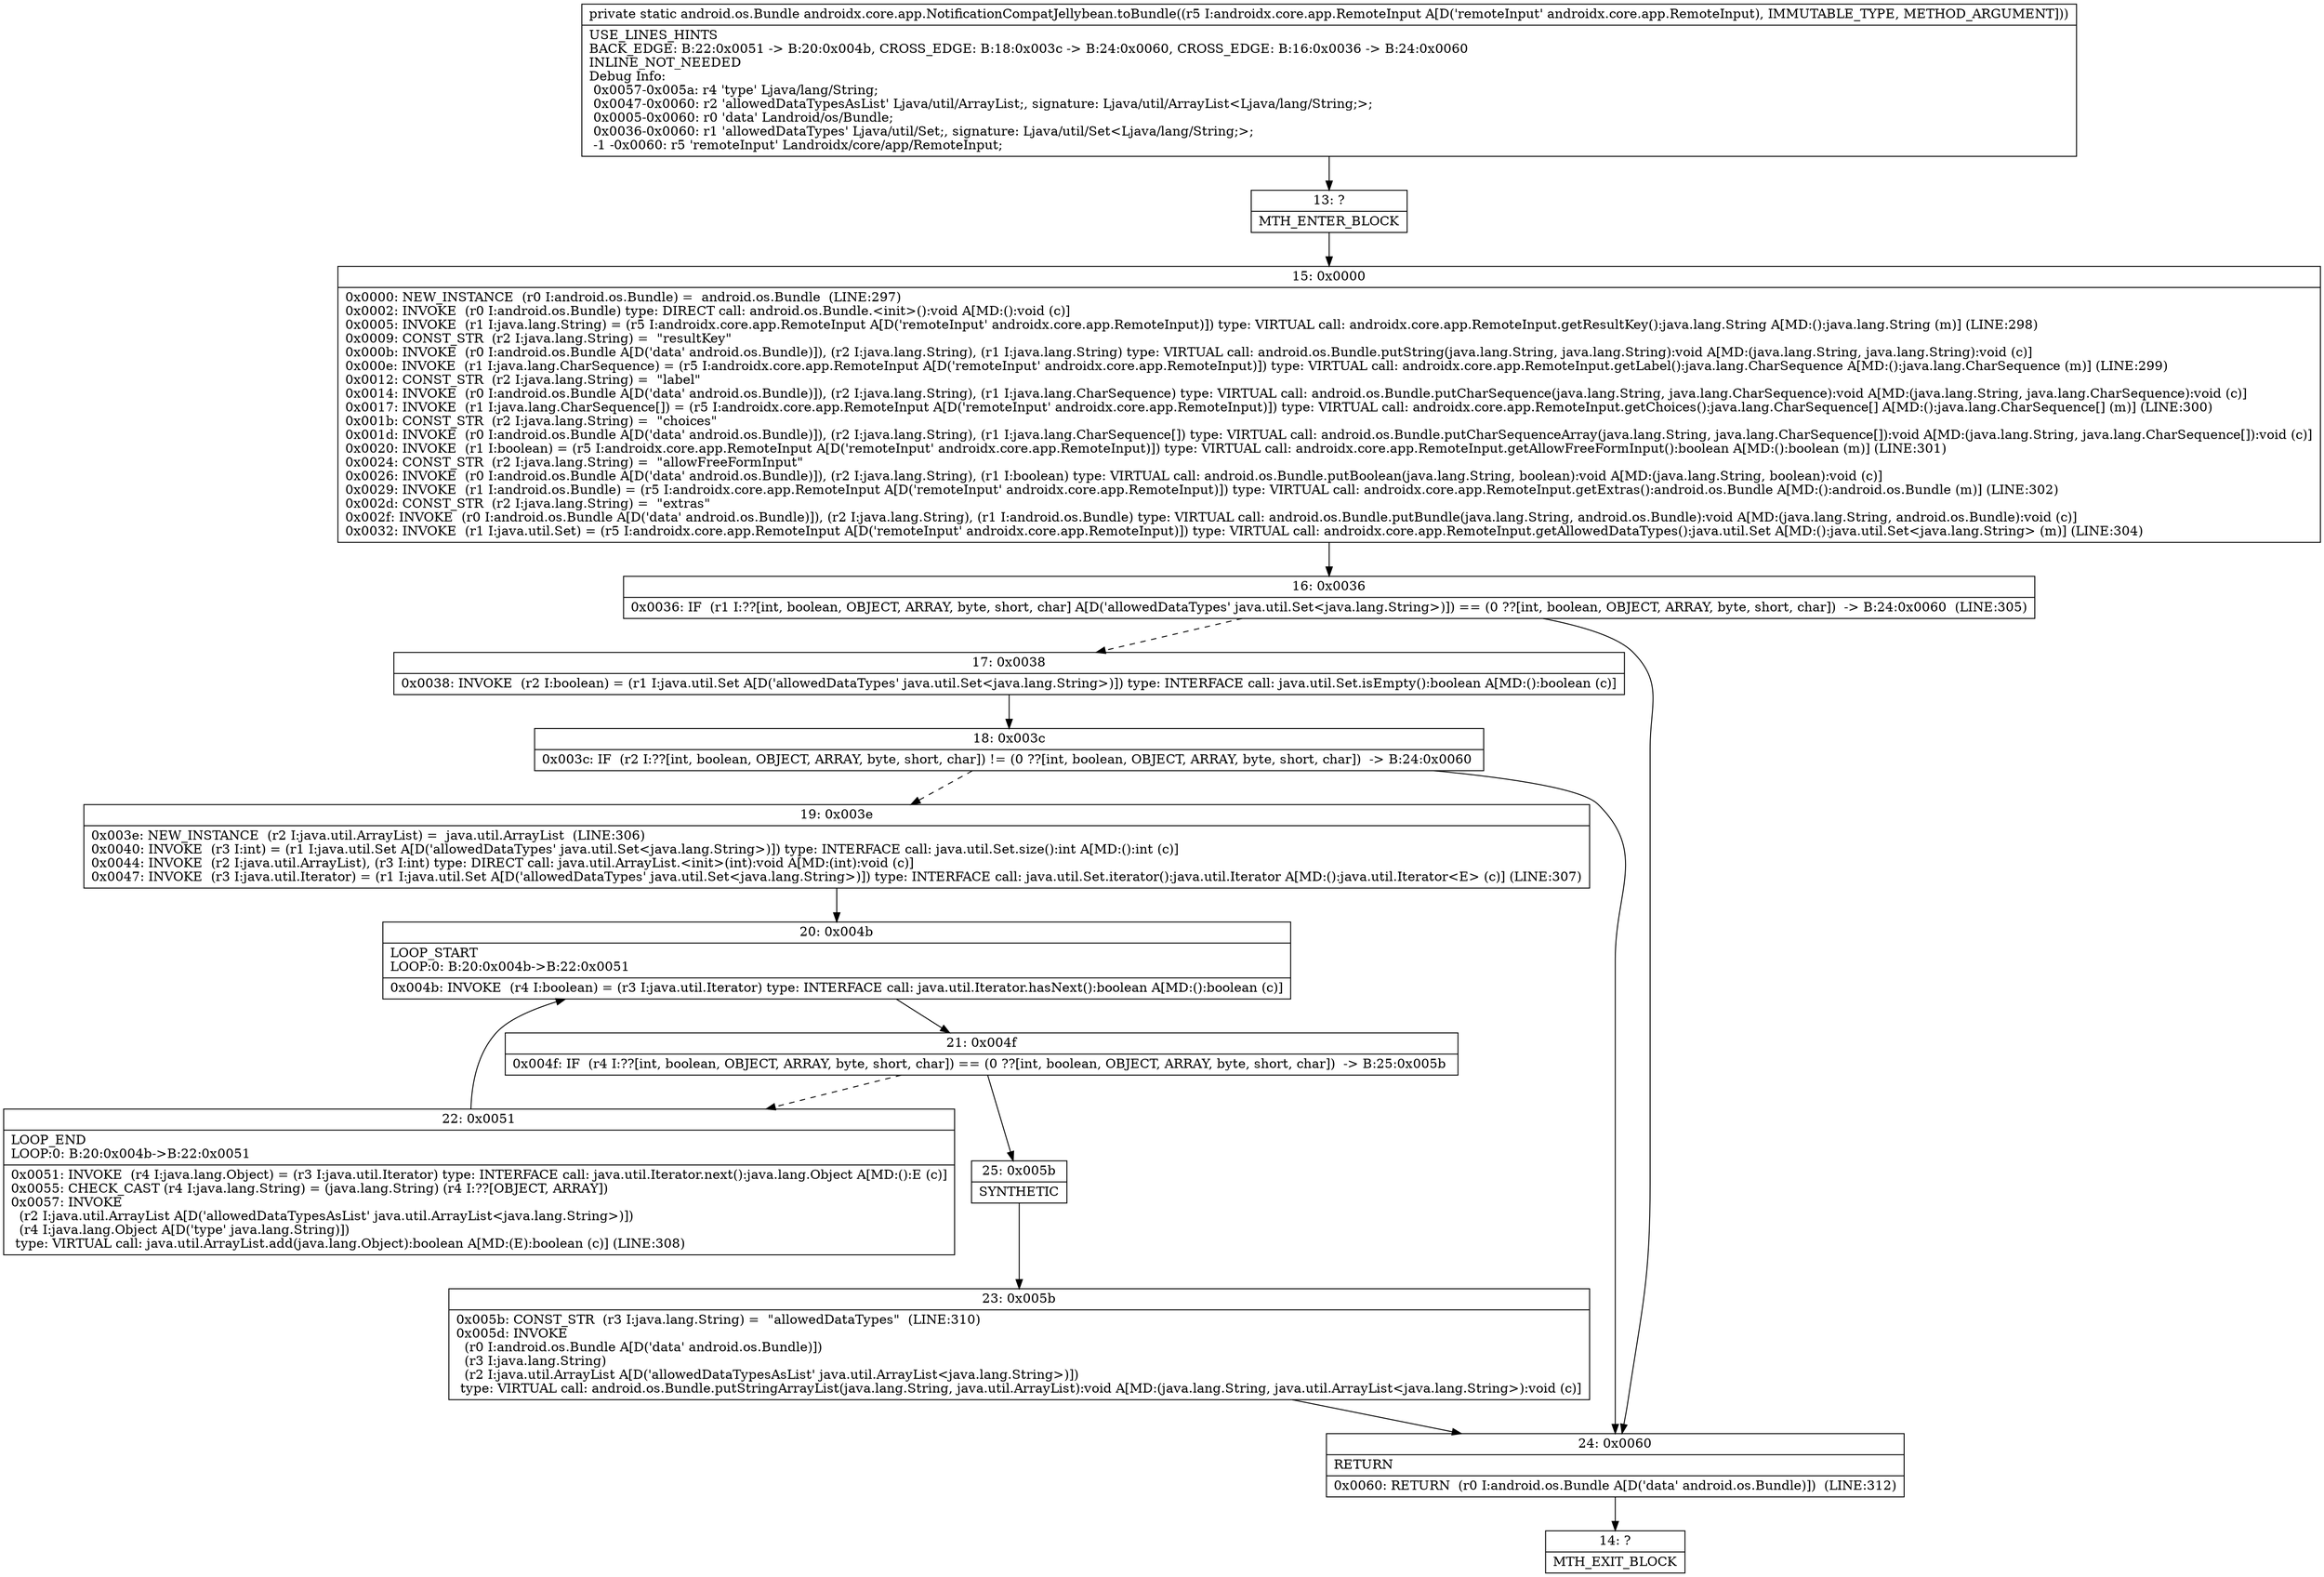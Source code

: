 digraph "CFG forandroidx.core.app.NotificationCompatJellybean.toBundle(Landroidx\/core\/app\/RemoteInput;)Landroid\/os\/Bundle;" {
Node_13 [shape=record,label="{13\:\ ?|MTH_ENTER_BLOCK\l}"];
Node_15 [shape=record,label="{15\:\ 0x0000|0x0000: NEW_INSTANCE  (r0 I:android.os.Bundle) =  android.os.Bundle  (LINE:297)\l0x0002: INVOKE  (r0 I:android.os.Bundle) type: DIRECT call: android.os.Bundle.\<init\>():void A[MD:():void (c)]\l0x0005: INVOKE  (r1 I:java.lang.String) = (r5 I:androidx.core.app.RemoteInput A[D('remoteInput' androidx.core.app.RemoteInput)]) type: VIRTUAL call: androidx.core.app.RemoteInput.getResultKey():java.lang.String A[MD:():java.lang.String (m)] (LINE:298)\l0x0009: CONST_STR  (r2 I:java.lang.String) =  \"resultKey\" \l0x000b: INVOKE  (r0 I:android.os.Bundle A[D('data' android.os.Bundle)]), (r2 I:java.lang.String), (r1 I:java.lang.String) type: VIRTUAL call: android.os.Bundle.putString(java.lang.String, java.lang.String):void A[MD:(java.lang.String, java.lang.String):void (c)]\l0x000e: INVOKE  (r1 I:java.lang.CharSequence) = (r5 I:androidx.core.app.RemoteInput A[D('remoteInput' androidx.core.app.RemoteInput)]) type: VIRTUAL call: androidx.core.app.RemoteInput.getLabel():java.lang.CharSequence A[MD:():java.lang.CharSequence (m)] (LINE:299)\l0x0012: CONST_STR  (r2 I:java.lang.String) =  \"label\" \l0x0014: INVOKE  (r0 I:android.os.Bundle A[D('data' android.os.Bundle)]), (r2 I:java.lang.String), (r1 I:java.lang.CharSequence) type: VIRTUAL call: android.os.Bundle.putCharSequence(java.lang.String, java.lang.CharSequence):void A[MD:(java.lang.String, java.lang.CharSequence):void (c)]\l0x0017: INVOKE  (r1 I:java.lang.CharSequence[]) = (r5 I:androidx.core.app.RemoteInput A[D('remoteInput' androidx.core.app.RemoteInput)]) type: VIRTUAL call: androidx.core.app.RemoteInput.getChoices():java.lang.CharSequence[] A[MD:():java.lang.CharSequence[] (m)] (LINE:300)\l0x001b: CONST_STR  (r2 I:java.lang.String) =  \"choices\" \l0x001d: INVOKE  (r0 I:android.os.Bundle A[D('data' android.os.Bundle)]), (r2 I:java.lang.String), (r1 I:java.lang.CharSequence[]) type: VIRTUAL call: android.os.Bundle.putCharSequenceArray(java.lang.String, java.lang.CharSequence[]):void A[MD:(java.lang.String, java.lang.CharSequence[]):void (c)]\l0x0020: INVOKE  (r1 I:boolean) = (r5 I:androidx.core.app.RemoteInput A[D('remoteInput' androidx.core.app.RemoteInput)]) type: VIRTUAL call: androidx.core.app.RemoteInput.getAllowFreeFormInput():boolean A[MD:():boolean (m)] (LINE:301)\l0x0024: CONST_STR  (r2 I:java.lang.String) =  \"allowFreeFormInput\" \l0x0026: INVOKE  (r0 I:android.os.Bundle A[D('data' android.os.Bundle)]), (r2 I:java.lang.String), (r1 I:boolean) type: VIRTUAL call: android.os.Bundle.putBoolean(java.lang.String, boolean):void A[MD:(java.lang.String, boolean):void (c)]\l0x0029: INVOKE  (r1 I:android.os.Bundle) = (r5 I:androidx.core.app.RemoteInput A[D('remoteInput' androidx.core.app.RemoteInput)]) type: VIRTUAL call: androidx.core.app.RemoteInput.getExtras():android.os.Bundle A[MD:():android.os.Bundle (m)] (LINE:302)\l0x002d: CONST_STR  (r2 I:java.lang.String) =  \"extras\" \l0x002f: INVOKE  (r0 I:android.os.Bundle A[D('data' android.os.Bundle)]), (r2 I:java.lang.String), (r1 I:android.os.Bundle) type: VIRTUAL call: android.os.Bundle.putBundle(java.lang.String, android.os.Bundle):void A[MD:(java.lang.String, android.os.Bundle):void (c)]\l0x0032: INVOKE  (r1 I:java.util.Set) = (r5 I:androidx.core.app.RemoteInput A[D('remoteInput' androidx.core.app.RemoteInput)]) type: VIRTUAL call: androidx.core.app.RemoteInput.getAllowedDataTypes():java.util.Set A[MD:():java.util.Set\<java.lang.String\> (m)] (LINE:304)\l}"];
Node_16 [shape=record,label="{16\:\ 0x0036|0x0036: IF  (r1 I:??[int, boolean, OBJECT, ARRAY, byte, short, char] A[D('allowedDataTypes' java.util.Set\<java.lang.String\>)]) == (0 ??[int, boolean, OBJECT, ARRAY, byte, short, char])  \-\> B:24:0x0060  (LINE:305)\l}"];
Node_17 [shape=record,label="{17\:\ 0x0038|0x0038: INVOKE  (r2 I:boolean) = (r1 I:java.util.Set A[D('allowedDataTypes' java.util.Set\<java.lang.String\>)]) type: INTERFACE call: java.util.Set.isEmpty():boolean A[MD:():boolean (c)]\l}"];
Node_18 [shape=record,label="{18\:\ 0x003c|0x003c: IF  (r2 I:??[int, boolean, OBJECT, ARRAY, byte, short, char]) != (0 ??[int, boolean, OBJECT, ARRAY, byte, short, char])  \-\> B:24:0x0060 \l}"];
Node_19 [shape=record,label="{19\:\ 0x003e|0x003e: NEW_INSTANCE  (r2 I:java.util.ArrayList) =  java.util.ArrayList  (LINE:306)\l0x0040: INVOKE  (r3 I:int) = (r1 I:java.util.Set A[D('allowedDataTypes' java.util.Set\<java.lang.String\>)]) type: INTERFACE call: java.util.Set.size():int A[MD:():int (c)]\l0x0044: INVOKE  (r2 I:java.util.ArrayList), (r3 I:int) type: DIRECT call: java.util.ArrayList.\<init\>(int):void A[MD:(int):void (c)]\l0x0047: INVOKE  (r3 I:java.util.Iterator) = (r1 I:java.util.Set A[D('allowedDataTypes' java.util.Set\<java.lang.String\>)]) type: INTERFACE call: java.util.Set.iterator():java.util.Iterator A[MD:():java.util.Iterator\<E\> (c)] (LINE:307)\l}"];
Node_20 [shape=record,label="{20\:\ 0x004b|LOOP_START\lLOOP:0: B:20:0x004b\-\>B:22:0x0051\l|0x004b: INVOKE  (r4 I:boolean) = (r3 I:java.util.Iterator) type: INTERFACE call: java.util.Iterator.hasNext():boolean A[MD:():boolean (c)]\l}"];
Node_21 [shape=record,label="{21\:\ 0x004f|0x004f: IF  (r4 I:??[int, boolean, OBJECT, ARRAY, byte, short, char]) == (0 ??[int, boolean, OBJECT, ARRAY, byte, short, char])  \-\> B:25:0x005b \l}"];
Node_22 [shape=record,label="{22\:\ 0x0051|LOOP_END\lLOOP:0: B:20:0x004b\-\>B:22:0x0051\l|0x0051: INVOKE  (r4 I:java.lang.Object) = (r3 I:java.util.Iterator) type: INTERFACE call: java.util.Iterator.next():java.lang.Object A[MD:():E (c)]\l0x0055: CHECK_CAST (r4 I:java.lang.String) = (java.lang.String) (r4 I:??[OBJECT, ARRAY]) \l0x0057: INVOKE  \l  (r2 I:java.util.ArrayList A[D('allowedDataTypesAsList' java.util.ArrayList\<java.lang.String\>)])\l  (r4 I:java.lang.Object A[D('type' java.lang.String)])\l type: VIRTUAL call: java.util.ArrayList.add(java.lang.Object):boolean A[MD:(E):boolean (c)] (LINE:308)\l}"];
Node_25 [shape=record,label="{25\:\ 0x005b|SYNTHETIC\l}"];
Node_23 [shape=record,label="{23\:\ 0x005b|0x005b: CONST_STR  (r3 I:java.lang.String) =  \"allowedDataTypes\"  (LINE:310)\l0x005d: INVOKE  \l  (r0 I:android.os.Bundle A[D('data' android.os.Bundle)])\l  (r3 I:java.lang.String)\l  (r2 I:java.util.ArrayList A[D('allowedDataTypesAsList' java.util.ArrayList\<java.lang.String\>)])\l type: VIRTUAL call: android.os.Bundle.putStringArrayList(java.lang.String, java.util.ArrayList):void A[MD:(java.lang.String, java.util.ArrayList\<java.lang.String\>):void (c)]\l}"];
Node_24 [shape=record,label="{24\:\ 0x0060|RETURN\l|0x0060: RETURN  (r0 I:android.os.Bundle A[D('data' android.os.Bundle)])  (LINE:312)\l}"];
Node_14 [shape=record,label="{14\:\ ?|MTH_EXIT_BLOCK\l}"];
MethodNode[shape=record,label="{private static android.os.Bundle androidx.core.app.NotificationCompatJellybean.toBundle((r5 I:androidx.core.app.RemoteInput A[D('remoteInput' androidx.core.app.RemoteInput), IMMUTABLE_TYPE, METHOD_ARGUMENT]))  | USE_LINES_HINTS\lBACK_EDGE: B:22:0x0051 \-\> B:20:0x004b, CROSS_EDGE: B:18:0x003c \-\> B:24:0x0060, CROSS_EDGE: B:16:0x0036 \-\> B:24:0x0060\lINLINE_NOT_NEEDED\lDebug Info:\l  0x0057\-0x005a: r4 'type' Ljava\/lang\/String;\l  0x0047\-0x0060: r2 'allowedDataTypesAsList' Ljava\/util\/ArrayList;, signature: Ljava\/util\/ArrayList\<Ljava\/lang\/String;\>;\l  0x0005\-0x0060: r0 'data' Landroid\/os\/Bundle;\l  0x0036\-0x0060: r1 'allowedDataTypes' Ljava\/util\/Set;, signature: Ljava\/util\/Set\<Ljava\/lang\/String;\>;\l  \-1 \-0x0060: r5 'remoteInput' Landroidx\/core\/app\/RemoteInput;\l}"];
MethodNode -> Node_13;Node_13 -> Node_15;
Node_15 -> Node_16;
Node_16 -> Node_17[style=dashed];
Node_16 -> Node_24;
Node_17 -> Node_18;
Node_18 -> Node_19[style=dashed];
Node_18 -> Node_24;
Node_19 -> Node_20;
Node_20 -> Node_21;
Node_21 -> Node_22[style=dashed];
Node_21 -> Node_25;
Node_22 -> Node_20;
Node_25 -> Node_23;
Node_23 -> Node_24;
Node_24 -> Node_14;
}

